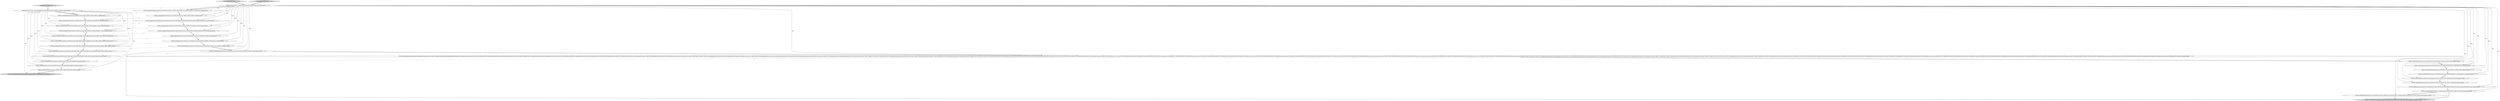 digraph {
37 [style = filled, label = "PrefUtils.setDefaultPreferenceValue(store,ERDUIConstants.PREF_PRINT_MARGIN_LEFT,ERDUIConstants.PRINT_MARGIN_DEFAULT)@@@11@@@['0', '0', '1']", fillcolor = white, shape = ellipse image = "AAA0AAABBB3BBB"];
34 [style = filled, label = "PrefUtils.setDefaultPreferenceValue(store,ERDUIConstants.PREF_PRINT_MARGIN_BOTTOM,ERDUIConstants.PRINT_MARGIN_DEFAULT)@@@10@@@['0', '0', '1']", fillcolor = white, shape = ellipse image = "AAA0AAABBB3BBB"];
33 [style = filled, label = "PrefUtils.setDefaultPreferenceValue(store,ERDUIConstants.PREF_DIAGRAM_SHOW_VIEWS,true)@@@4@@@['0', '0', '1']", fillcolor = white, shape = ellipse image = "AAA0AAABBB3BBB"];
1 [style = filled, label = "PrefUtils.setDefaultPreferenceValue(store,SQLPreferenceConstants.STATEMENT_INVALIDATE_BEFORE_EXECUTE,false)@@@8@@@['1', '1', '0']", fillcolor = white, shape = ellipse image = "AAA0AAABBB1BBB"];
5 [style = filled, label = "PrefUtils.setDefaultPreferenceValue(store,SQLPreferenceConstants.CLEAR_OUTPUT_BEFORE_EXECUTE,false)@@@57@@@['1', '1', '0']", fillcolor = white, shape = ellipse image = "AAA0AAABBB1BBB"];
29 [style = filled, label = "PrefUtils.setDefaultPreferenceValue(store,ERDUIConstants.PREF_GRID_HEIGHT,20)@@@16@@@['0', '0', '1']", fillcolor = lightgray, shape = ellipse image = "AAA0AAABBB3BBB"];
10 [style = filled, label = "PrefUtils.setDefaultPreferenceValue(store,AbstractTextEditor.PREFERENCE_TEXT_DRAG_AND_DROP_ENABLED,true)@@@62@@@['1', '1', '0']", fillcolor = lightgray, shape = ellipse image = "AAA0AAABBB1BBB"];
8 [style = filled, label = "PrefUtils.setDefaultPreferenceValue(store,SQLPreferenceConstants.RESULT_SET_ORIENTATION,SQLEditor.ResultSetOrientation.HORIZONTAL.name())@@@59@@@['1', '1', '0']", fillcolor = white, shape = ellipse image = "AAA0AAABBB1BBB"];
18 [style = filled, label = "PrefUtils.setDefaultPreferenceValue(store,SQLPreferenceConstants.MAXIMIZE_EDITOR_ON_SCRIPT_EXECUTE,true)@@@54@@@['1', '1', '0']", fillcolor = white, shape = ellipse image = "AAA0AAABBB1BBB"];
16 [style = filled, label = "initializeDefaultPreferences['1', '0', '0']", fillcolor = lightgray, shape = diamond image = "AAA0AAABBB1BBB"];
35 [style = filled, label = "PrefUtils.setDefaultPreferenceValue(store,ERDUIConstants.PREF_GRID_ENABLED,false)@@@13@@@['0', '0', '1']", fillcolor = white, shape = ellipse image = "AAA0AAABBB3BBB"];
19 [style = filled, label = "PrefUtils.setDefaultPreferenceValue(store,SQLPreferenceConstants.EDITOR_SEPARATE_CONNECTION,true)@@@10@@@['1', '1', '0']", fillcolor = white, shape = ellipse image = "AAA0AAABBB1BBB"];
11 [style = filled, label = "PrefUtils.setDefaultPreferenceValue(store,SQLPreferenceConstants.RESET_CURSOR_ON_EXECUTE,false)@@@53@@@['1', '1', '0']", fillcolor = white, shape = ellipse image = "AAA0AAABBB1BBB"];
0 [style = filled, label = "DBPPreferenceStore store = DBWorkbench.getPlatform().getPreferenceStore()@@@3@@@['1', '1', '0']", fillcolor = white, shape = ellipse image = "AAA0AAABBB1BBB"];
17 [style = filled, label = "PrefUtils.setDefaultPreferenceValue(store,SQLPreferenceConstants.SCRIPT_ERROR_HANDLING,SQLScriptErrorHandling.STOP_ROLLBACK.name())@@@6@@@['1', '1', '0']", fillcolor = white, shape = ellipse image = "AAA0AAABBB1BBB"];
7 [style = filled, label = "PrefUtils.setDefaultPreferenceValue(store,SQLPreferenceConstants.SCRIPT_COMMIT_LINES,1000)@@@5@@@['1', '1', '0']", fillcolor = white, shape = ellipse image = "AAA0AAABBB1BBB"];
21 [style = filled, label = "PrefUtils.setDefaultPreferenceValue(store,SQLPreferenceConstants.DEFAULT_SQL_EDITOR_OPEN_COMMAND,SQLEditorCommands.CMD_SQL_EDITOR_RECENT)@@@61@@@['0', '1', '0']", fillcolor = white, shape = ellipse image = "AAA1AAABBB2BBB"];
32 [style = filled, label = "PrefUtils.setDefaultPreferenceValue(store,ERDUIConstants.PREF_DIAGRAM_SHOW_PARTITIONS,false)@@@5@@@['0', '0', '1']", fillcolor = white, shape = ellipse image = "AAA0AAABBB3BBB"];
23 [style = filled, label = "DBPPreferenceStore store = new BundlePreferenceStore(ERDUIActivator.getDefault().getBundle())@@@3@@@['0', '0', '1']", fillcolor = white, shape = ellipse image = "AAA0AAABBB3BBB"];
25 [style = filled, label = "PrefUtils.setDefaultPreferenceValue(store,ERDUIConstants.PREF_PRINT_MARGIN_RIGHT,ERDUIConstants.PRINT_MARGIN_DEFAULT)@@@12@@@['0', '0', '1']", fillcolor = white, shape = ellipse image = "AAA0AAABBB3BBB"];
20 [style = filled, label = "PrefUtils.setDefaultPreferenceValue(store,SQLPreferenceConstants.EDITOR_CONNECT_ON_ACTIVATE,true)@@@11@@@['1', '1', '0']", fillcolor = white, shape = ellipse image = "AAA0AAABBB1BBB"];
24 [style = filled, label = "PrefUtils.setDefaultPreferenceValue(store,ERDUIConstants.PREF_PRINT_MARGIN_TOP,ERDUIConstants.PRINT_MARGIN_DEFAULT)@@@9@@@['0', '0', '1']", fillcolor = white, shape = ellipse image = "AAA0AAABBB3BBB"];
2 [style = filled, label = "PrefUtils.setDefaultPreferenceValue(store,SQLPreferenceConstants.EDITOR_CONNECT_ON_EXECUTE,false)@@@12@@@['1', '1', '0']", fillcolor = white, shape = ellipse image = "AAA0AAABBB1BBB"];
3 [style = filled, label = "PrefUtils.setDefaultPreferenceValue(store,SQLPreferenceConstants.SCRIPT_FETCH_RESULT_SETS,true)@@@7@@@['1', '1', '0']", fillcolor = white, shape = ellipse image = "AAA0AAABBB1BBB"];
4 [style = filled, label = "PrefUtils.setDefaultPreferenceValue(store,SQLPreferenceConstants.BEEP_ON_QUERY_END,false)@@@55@@@['1', '1', '0']", fillcolor = white, shape = ellipse image = "AAA0AAABBB1BBB"];
30 [style = filled, label = "PrefUtils.setDefaultPreferenceValue(store,ERDUIConstants.PREF_GRID_WIDTH,20)@@@15@@@['0', '0', '1']", fillcolor = white, shape = ellipse image = "AAA0AAABBB3BBB"];
26 [style = filled, label = "initializeDefaultPreferences['0', '0', '1']", fillcolor = lightgray, shape = diamond image = "AAA0AAABBB3BBB"];
15 [style = filled, label = "{PrefUtils.setDefaultPreferenceValue(store,SQLPreferenceConstants.AUTO_SAVE_ON_CHANGE,false)PrefUtils.setDefaultPreferenceValue(store,SQLPreferenceConstants.AUTO_SAVE_ON_CLOSE,false)PrefUtils.setDefaultPreferenceValue(store,SQLPreferenceConstants.AUTO_SAVE_ON_EXECUTE,false)PrefUtils.setDefaultPreferenceValue(store,SQLPreferenceConstants.AUTO_SAVE_ACTIVE_SCHEMA,true)PrefUtils.setDefaultPreferenceValue(store,SQLPreferenceConstants.SCRIPT_BIND_EMBEDDED_READ,true)PrefUtils.setDefaultPreferenceValue(store,SQLPreferenceConstants.SCRIPT_BIND_EMBEDDED_WRITE,false)PrefUtils.setDefaultPreferenceValue(store,SQLPreferenceConstants.SCRIPT_BIND_COMMENT_TYPE,SQLScriptBindingType.NAME.name())PrefUtils.setDefaultPreferenceValue(store,SQLPreferenceConstants.SCRIPT_DELETE_EMPTY,SQLPreferenceConstants.EmptyScriptCloseBehavior.DELETE_NEW.name())PrefUtils.setDefaultPreferenceValue(store,SQLPreferenceConstants.SCRIPT_AUTO_FOLDERS,false)PrefUtils.setDefaultPreferenceValue(store,SQLPreferenceConstants.SCRIPT_CREATE_CONNECTION_FOLDERS,false)PrefUtils.setDefaultPreferenceValue(store,SQLPreferenceConstants.SCRIPT_TITLE_PATTERN,SQLEditor.DEFAULT_TITLE_PATTERN)PrefUtils.setDefaultPreferenceValue(store,SQLPreferenceConstants.ENABLE_AUTO_ACTIVATION,true)PrefUtils.setDefaultPreferenceValue(store,SQLPreferenceConstants.ENABLE_KEYSTROKE_ACTIVATION,true)PrefUtils.setDefaultPreferenceValue(store,SQLPreferenceConstants.AUTO_ACTIVATION_DELAY,0)PrefUtils.setDefaultPreferenceValue(store,SQLPreferenceConstants.INSERT_SINGLE_PROPOSALS_AUTO,true)PrefUtils.setDefaultPreferenceValue(store,SQLPreferenceConstants.PROPOSAL_INSERT_CASE,SQLCompletionContext.PROPOSAL_CASE_DEFAULT)PrefUtils.setDefaultPreferenceValue(store,SQLPreferenceConstants.PROPOSAL_REPLACE_WORD,false)PrefUtils.setDefaultPreferenceValue(store,SQLPreferenceConstants.HIDE_DUPLICATE_PROPOSALS,false)PrefUtils.setDefaultPreferenceValue(store,SQLPreferenceConstants.PROPOSAL_SHORT_NAME,false)PrefUtils.setDefaultPreferenceValue(store,SQLPreferenceConstants.PROPOSAL_ALWAYS_FQ,false)PrefUtils.setDefaultPreferenceValue(store,SQLPreferenceConstants.INSERT_SPACE_AFTER_PROPOSALS,true)PrefUtils.setDefaultPreferenceValue(store,SQLPreferenceConstants.PROPOSAL_SORT_ALPHABETICALLY,true)PrefUtils.setDefaultPreferenceValue(store,SQLPreferenceConstants.USE_GLOBAL_ASSISTANT,false)PrefUtils.setDefaultPreferenceValue(store,SQLPreferenceConstants.PROPOSALS_MATCH_CONTAINS,true)PrefUtils.setDefaultPreferenceValue(store,SQLPreferenceConstants.SHOW_COLUMN_PROCEDURES,false)PrefUtils.setDefaultPreferenceValue(store,SQLPreferenceConstants.SHOW_SERVER_HELP_TOPICS,false)PrefUtils.setDefaultPreferenceValue(store,SQLPreferenceConstants.MARK_OCCURRENCES_UNDER_CURSOR,false)PrefUtils.setDefaultPreferenceValue(store,SQLPreferenceConstants.MARK_OCCURRENCES_FOR_SELECTION,true)PrefUtils.setDefaultPreferenceValue(store,SQLPreferenceConstants.FOLDING_ENABLED,true)PrefUtils.setDefaultPreferenceValue(store,SQLPreferenceConstants.SQLEDITOR_CLOSE_SINGLE_QUOTES,true)PrefUtils.setDefaultPreferenceValue(store,SQLPreferenceConstants.SQLEDITOR_CLOSE_DOUBLE_QUOTES,true)PrefUtils.setDefaultPreferenceValue(store,SQLPreferenceConstants.SQLEDITOR_CLOSE_BRACKETS,true)PrefUtils.setDefaultPreferenceValue(store,SQLPreferenceConstants.SQLEDITOR_CLOSE_COMMENTS,true)PrefUtils.setDefaultPreferenceValue(store,SQLPreferenceConstants.SQLEDITOR_CLOSE_BEGIN_END,true)PrefUtils.setDefaultPreferenceValue(store,SQLPreferenceConstants.SQL_FORMAT_KEYWORD_CASE_AUTO,true)PrefUtils.setDefaultPreferenceValue(store,SQLPreferenceConstants.SQL_FORMAT_EXTRACT_FROM_SOURCE,true)PrefUtils.setDefaultPreferenceValue(store,SQLPreferenceConstants.SQL_FORMAT_BOLD_KEYWORDS,true)PrefUtils.setDefaultPreferenceValue(store,SQLPreferenceConstants.SQL_FORMAT_ACTIVE_QUERY,true)}@@@13@@@['1', '1', '0']", fillcolor = white, shape = ellipse image = "AAA0AAABBB1BBB"];
28 [style = filled, label = "PrefUtils.setDefaultPreferenceValue(store,ERDUIConstants.PREF_DIAGRAM_CHANGE_HEADER_COLORS,true)@@@7@@@['0', '0', '1']", fillcolor = white, shape = ellipse image = "AAA0AAABBB3BBB"];
12 [style = filled, label = "PrefUtils.setDefaultPreferenceValue(store,SQLPreferenceConstants.OUTPUT_PANEL_AUTO_SHOW,true)@@@60@@@['1', '1', '0']", fillcolor = white, shape = ellipse image = "AAA0AAABBB1BBB"];
22 [style = filled, label = "initializeDefaultPreferences['0', '1', '0']", fillcolor = lightgray, shape = diamond image = "AAA0AAABBB2BBB"];
6 [style = filled, label = "PrefUtils.setDefaultPreferenceValue(store,SQLPreferenceConstants.RESULT_SET_CLOSE_ON_ERROR,false)@@@58@@@['1', '1', '0']", fillcolor = white, shape = ellipse image = "AAA0AAABBB1BBB"];
27 [style = filled, label = "PrefUtils.setDefaultPreferenceValue(store,ERDUIConstants.PREF_PRINT_PAGE_MODE,ERDUIConstants.PRINT_MODE_DEFAULT)@@@8@@@['0', '0', '1']", fillcolor = white, shape = ellipse image = "AAA0AAABBB3BBB"];
9 [style = filled, label = "PrefUtils.setDefaultPreferenceValue(store,SQLPreferenceConstants.REFRESH_DEFAULTS_AFTER_EXECUTE,true)@@@56@@@['1', '1', '0']", fillcolor = white, shape = ellipse image = "AAA0AAABBB1BBB"];
36 [style = filled, label = "PrefUtils.setDefaultPreferenceValue(store,ERDUIConstants.PREF_DIAGRAM_CHANGE_BORDER_COLORS,true)@@@6@@@['0', '0', '1']", fillcolor = white, shape = ellipse image = "AAA0AAABBB3BBB"];
14 [style = filled, label = "PrefUtils.setDefaultPreferenceValue(store,SQLPreferenceConstants.STATEMENT_TIMEOUT,0)@@@9@@@['1', '1', '0']", fillcolor = white, shape = ellipse image = "AAA0AAABBB1BBB"];
13 [style = filled, label = "PrefUtils.setDefaultPreferenceValue(store,SQLPreferenceConstants.SCRIPT_COMMIT_TYPE,SQLScriptCommitType.NO_COMMIT.name())@@@4@@@['1', '1', '0']", fillcolor = white, shape = ellipse image = "AAA0AAABBB1BBB"];
31 [style = filled, label = "PrefUtils.setDefaultPreferenceValue(store,ERDUIConstants.PREF_GRID_SNAP_ENABLED,true)@@@14@@@['0', '0', '1']", fillcolor = white, shape = ellipse image = "AAA0AAABBB3BBB"];
0->8 [style = solid, label="store"];
23->29 [style = solid, label="store"];
13->33 [style = dashed, label="0"];
0->11 [style = solid, label="store"];
0->10 [style = solid, label="store"];
23->28 [style = solid, label="store"];
23->24 [style = solid, label="store"];
19->34 [style = dashed, label="0"];
13->7 [style = bold, label=""];
0->2 [style = solid, label="store"];
24->34 [style = bold, label=""];
8->12 [style = bold, label=""];
2->25 [style = dashed, label="0"];
0->9 [style = solid, label="store"];
23->32 [style = solid, label="store"];
23->36 [style = solid, label="store"];
35->31 [style = bold, label=""];
0->20 [style = solid, label="store"];
22->0 [style = bold, label=""];
19->20 [style = bold, label=""];
20->37 [style = dashed, label="0"];
0->18 [style = solid, label="store"];
12->21 [style = bold, label=""];
16->0 [style = bold, label=""];
23->33 [style = bold, label=""];
7->32 [style = dashed, label="0"];
0->13 [style = solid, label="store"];
11->18 [style = bold, label=""];
33->32 [style = bold, label=""];
23->31 [style = solid, label="store"];
0->5 [style = solid, label="store"];
23->30 [style = solid, label="store"];
0->3 [style = solid, label="store"];
23->34 [style = solid, label="store"];
0->13 [style = bold, label=""];
17->3 [style = bold, label=""];
1->14 [style = bold, label=""];
14->19 [style = bold, label=""];
6->8 [style = bold, label=""];
21->10 [style = bold, label=""];
3->1 [style = bold, label=""];
23->37 [style = solid, label="store"];
32->36 [style = bold, label=""];
28->27 [style = bold, label=""];
12->10 [style = bold, label=""];
27->24 [style = bold, label=""];
0->23 [style = dashed, label="0"];
1->27 [style = dashed, label="0"];
14->24 [style = dashed, label="0"];
15->11 [style = bold, label=""];
0->4 [style = solid, label="store"];
25->35 [style = bold, label=""];
3->28 [style = dashed, label="0"];
4->9 [style = bold, label=""];
23->25 [style = solid, label="store"];
36->28 [style = bold, label=""];
0->12 [style = solid, label="store"];
17->36 [style = dashed, label="0"];
23->33 [style = solid, label="store"];
7->17 [style = bold, label=""];
0->6 [style = solid, label="store"];
26->23 [style = bold, label=""];
0->15 [style = solid, label="store"];
31->30 [style = bold, label=""];
0->1 [style = solid, label="store"];
0->7 [style = solid, label="store"];
20->2 [style = bold, label=""];
0->17 [style = solid, label="store"];
23->35 [style = solid, label="store"];
9->5 [style = bold, label=""];
37->25 [style = bold, label=""];
0->19 [style = solid, label="store"];
2->15 [style = bold, label=""];
34->37 [style = bold, label=""];
5->6 [style = bold, label=""];
18->4 [style = bold, label=""];
30->29 [style = bold, label=""];
15->35 [style = dashed, label="0"];
23->27 [style = solid, label="store"];
0->14 [style = solid, label="store"];
0->21 [style = solid, label="store"];
}
